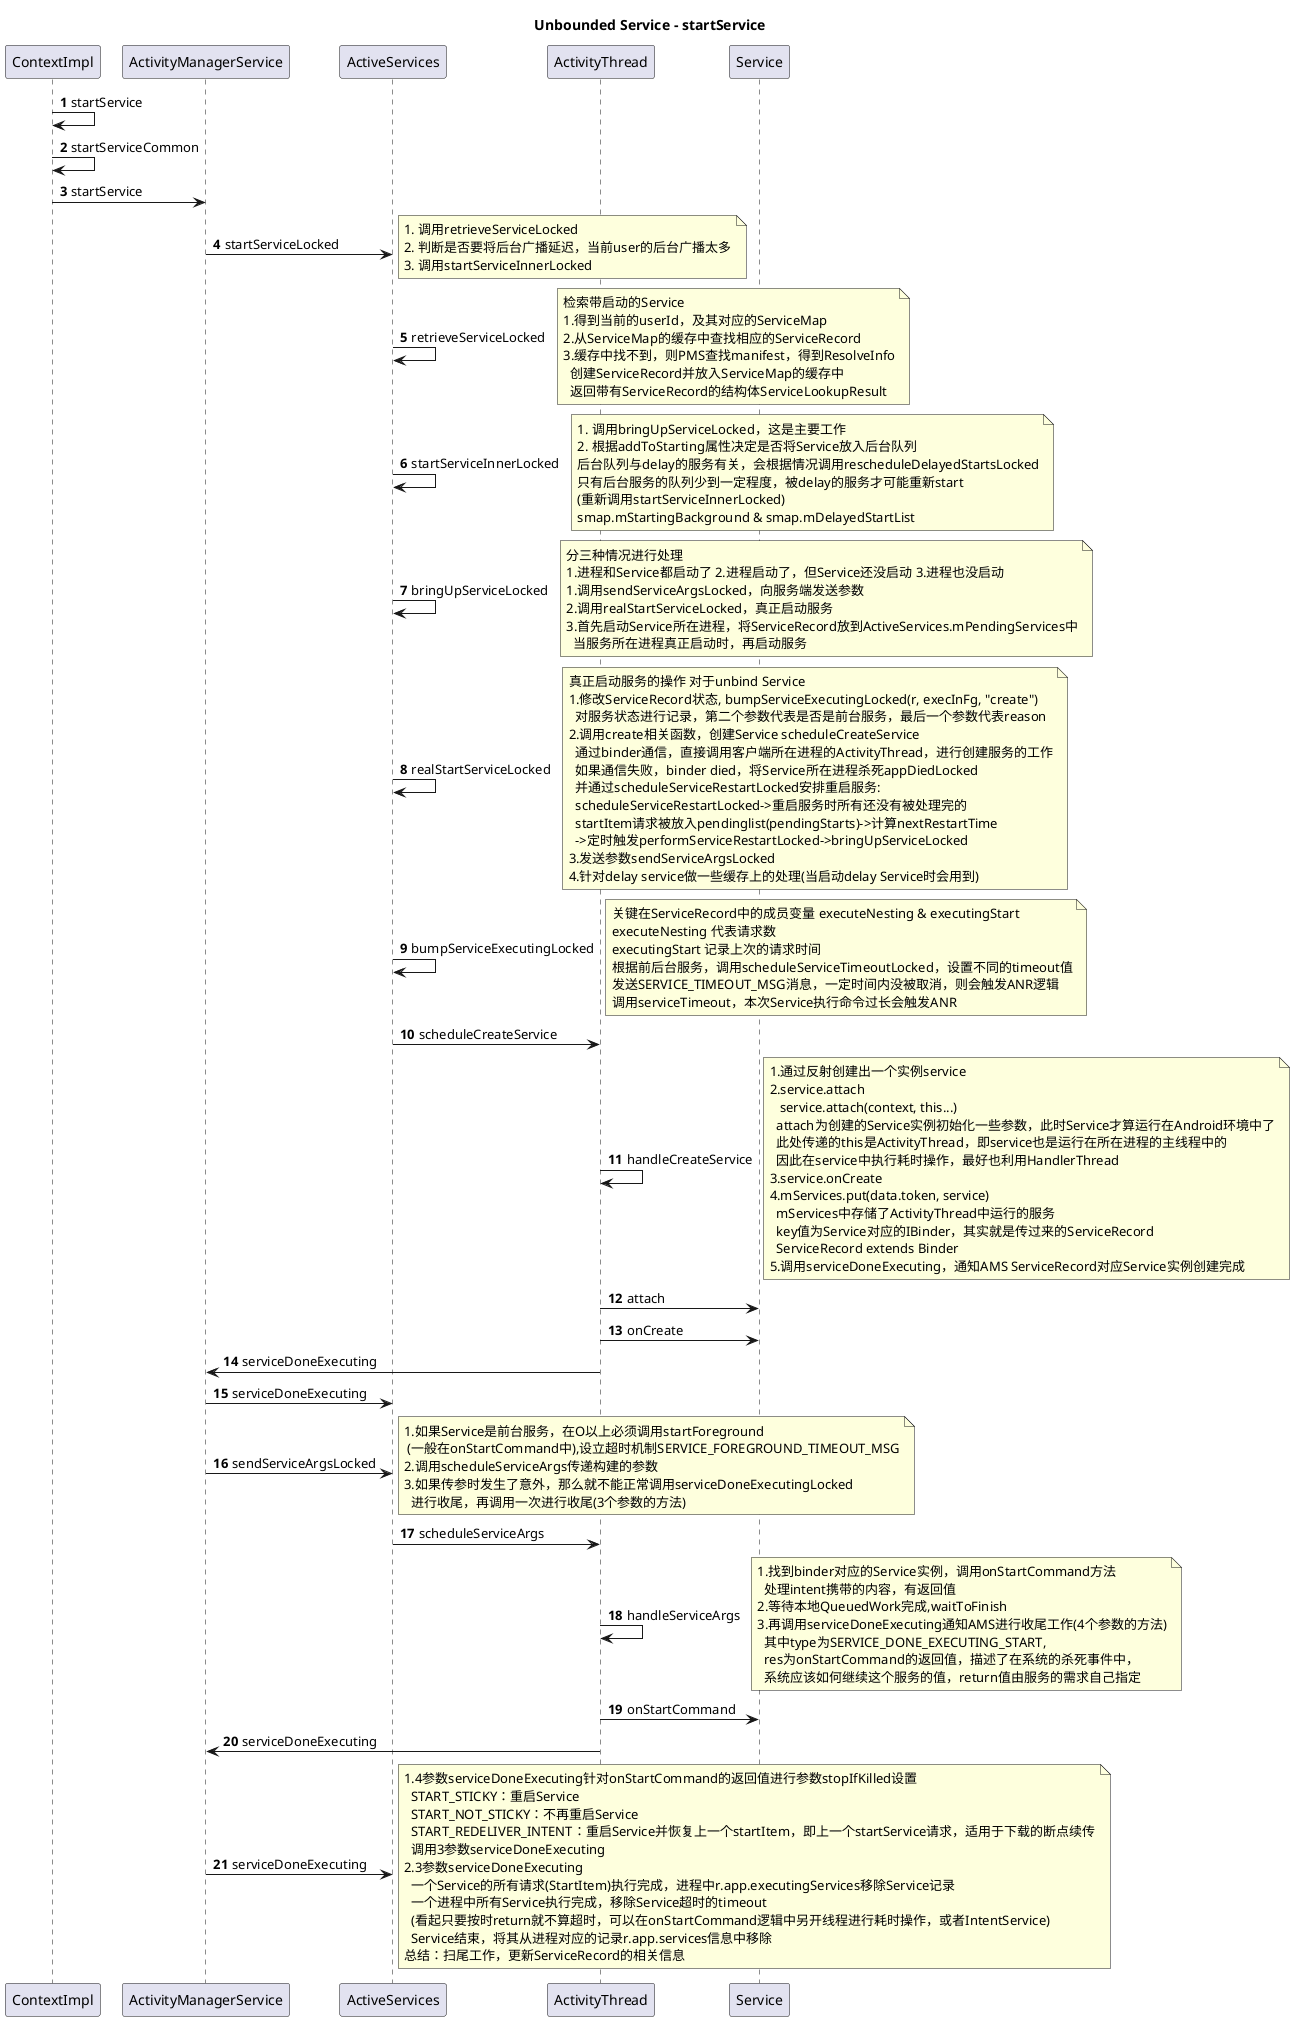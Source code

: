 @startuml
autonumber
title Unbounded Service - startService
ContextImpl->ContextImpl: startService
ContextImpl->ContextImpl:startServiceCommon
ContextImpl->ActivityManagerService:startService
ActivityManagerService->ActiveServices:startServiceLocked
note right
1. 调用retrieveServiceLocked
2. 判断是否要将后台广播延迟，当前user的后台广播太多
3. 调用startServiceInnerLocked
end note
ActiveServices->ActiveServices: retrieveServiceLocked
note right
检索带启动的Service
1.得到当前的userId，及其对应的ServiceMap
2.从ServiceMap的缓存中查找相应的ServiceRecord
3.缓存中找不到，则PMS查找manifest，得到ResolveInfo
  创建ServiceRecord并放入ServiceMap的缓存中
  返回带有ServiceRecord的结构体ServiceLookupResult
end note
ActiveServices->ActiveServices:startServiceInnerLocked
note right
1. 调用bringUpServiceLocked，这是主要工作
2. 根据addToStarting属性决定是否将Service放入后台队列
后台队列与delay的服务有关，会根据情况调用rescheduleDelayedStartsLocked
只有后台服务的队列少到一定程度，被delay的服务才可能重新start
(重新调用startServiceInnerLocked)
smap.mStartingBackground & smap.mDelayedStartList
end note
ActiveServices->ActiveServices:bringUpServiceLocked
note right
分三种情况进行处理
1.进程和Service都启动了 2.进程启动了，但Service还没启动 3.进程也没启动
1.调用sendServiceArgsLocked，向服务端发送参数
2.调用realStartServiceLocked，真正启动服务
3.首先启动Service所在进程，将ServiceRecord放到ActiveServices.mPendingServices中
  当服务所在进程真正启动时，再启动服务
end note
ActiveServices->ActiveServices:realStartServiceLocked
note right
真正启动服务的操作 对于unbind Service
1.修改ServiceRecord状态, bumpServiceExecutingLocked(r, execInFg, "create")
  对服务状态进行记录，第二个参数代表是否是前台服务，最后一个参数代表reason
2.调用create相关函数，创建Service scheduleCreateService
  通过binder通信，直接调用客户端所在进程的ActivityThread，进行创建服务的工作
  如果通信失败，binder died，将Service所在进程杀死appDiedLocked
  并通过scheduleServiceRestartLocked安排重启服务:
  scheduleServiceRestartLocked->重启服务时所有还没有被处理完的
  startItem请求被放入pendinglist(pendingStarts)->计算nextRestartTime
  ->定时触发performServiceRestartLocked->bringUpServiceLocked
3.发送参数sendServiceArgsLocked
4.针对delay service做一些缓存上的处理(当启动delay Service时会用到)
end note
ActiveServices->ActiveServices:bumpServiceExecutingLocked
note right
关键在ServiceRecord中的成员变量 executeNesting & executingStart
executeNesting 代表请求数
executingStart 记录上次的请求时间
根据前后台服务，调用scheduleServiceTimeoutLocked，设置不同的timeout值
发送SERVICE_TIMEOUT_MSG消息，一定时间内没被取消，则会触发ANR逻辑
调用serviceTimeout，本次Service执行命令过长会触发ANR
end note
ActiveServices->ActivityThread:scheduleCreateService
ActivityThread->ActivityThread:handleCreateService
note right
1.通过反射创建出一个实例service
2.service.attach
   service.attach(context, this...)
  attach为创建的Service实例初始化一些参数，此时Service才算运行在Android环境中了
  此处传递的this是ActivityThread，即service也是运行在所在进程的主线程中的
  因此在service中执行耗时操作，最好也利用HandlerThread
3.service.onCreate
4.mServices.put(data.token, service)
  mServices中存储了ActivityThread中运行的服务
  key值为Service对应的IBinder，其实就是传过来的ServiceRecord
  ServiceRecord extends Binder
5.调用serviceDoneExecuting，通知AMS ServiceRecord对应Service实例创建完成
end note
ActivityThread->Service:attach
ActivityThread->Service:onCreate
ActivityThread->ActivityManagerService:serviceDoneExecuting
ActivityManagerService->ActiveServices:serviceDoneExecuting
ActivityManagerService->ActiveServices:sendServiceArgsLocked
note right
1.如果Service是前台服务，在O以上必须调用startForeground
 (一般在onStartCommand中),设立超时机制SERVICE_FOREGROUND_TIMEOUT_MSG
2.调用scheduleServiceArgs传递构建的参数
3.如果传参时发生了意外，那么就不能正常调用serviceDoneExecutingLocked
  进行收尾，再调用一次进行收尾(3个参数的方法)
end note
ActiveServices->ActivityThread:scheduleServiceArgs
ActivityThread->ActivityThread:handleServiceArgs
note right
1.找到binder对应的Service实例，调用onStartCommand方法
  处理intent携带的内容，有返回值
2.等待本地QueuedWork完成,waitToFinish
3.再调用serviceDoneExecuting通知AMS进行收尾工作(4个参数的方法)
  其中type为SERVICE_DONE_EXECUTING_START,
  res为onStartCommand的返回值，描述了在系统的杀死事件中，
  系统应该如何继续这个服务的值，return值由服务的需求自己指定
end note
ActivityThread->Service:onStartCommand
ActivityThread->ActivityManagerService:serviceDoneExecuting
ActivityManagerService->ActiveServices:serviceDoneExecuting
note right
1.4参数serviceDoneExecuting针对onStartCommand的返回值进行参数stopIfKilled设置
  START_STICKY：重启Service
  START_NOT_STICKY：不再重启Service
  START_REDELIVER_INTENT：重启Service并恢复上一个startItem，即上一个startService请求，适用于下载的断点续传
  调用3参数serviceDoneExecuting
2.3参数serviceDoneExecuting
  一个Service的所有请求(StartItem)执行完成，进程中r.app.executingServices移除Service记录
  一个进程中所有Service执行完成，移除Service超时的timeout
  (看起只要按时return就不算超时，可以在onStartCommand逻辑中另开线程进行耗时操作，或者IntentService)
  Service结束，将其从进程对应的记录r.app.services信息中移除
总结：扫尾工作，更新ServiceRecord的相关信息
end note
@enduml